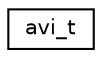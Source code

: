digraph "Graphical Class Hierarchy"
{
  edge [fontname="Helvetica",fontsize="10",labelfontname="Helvetica",labelfontsize="10"];
  node [fontname="Helvetica",fontsize="10",shape=record];
  rankdir="LR";
  Node1 [label="avi_t",height=0.2,width=0.4,color="black", fillcolor="white", style="filled",URL="$structavi__t.html"];
}
